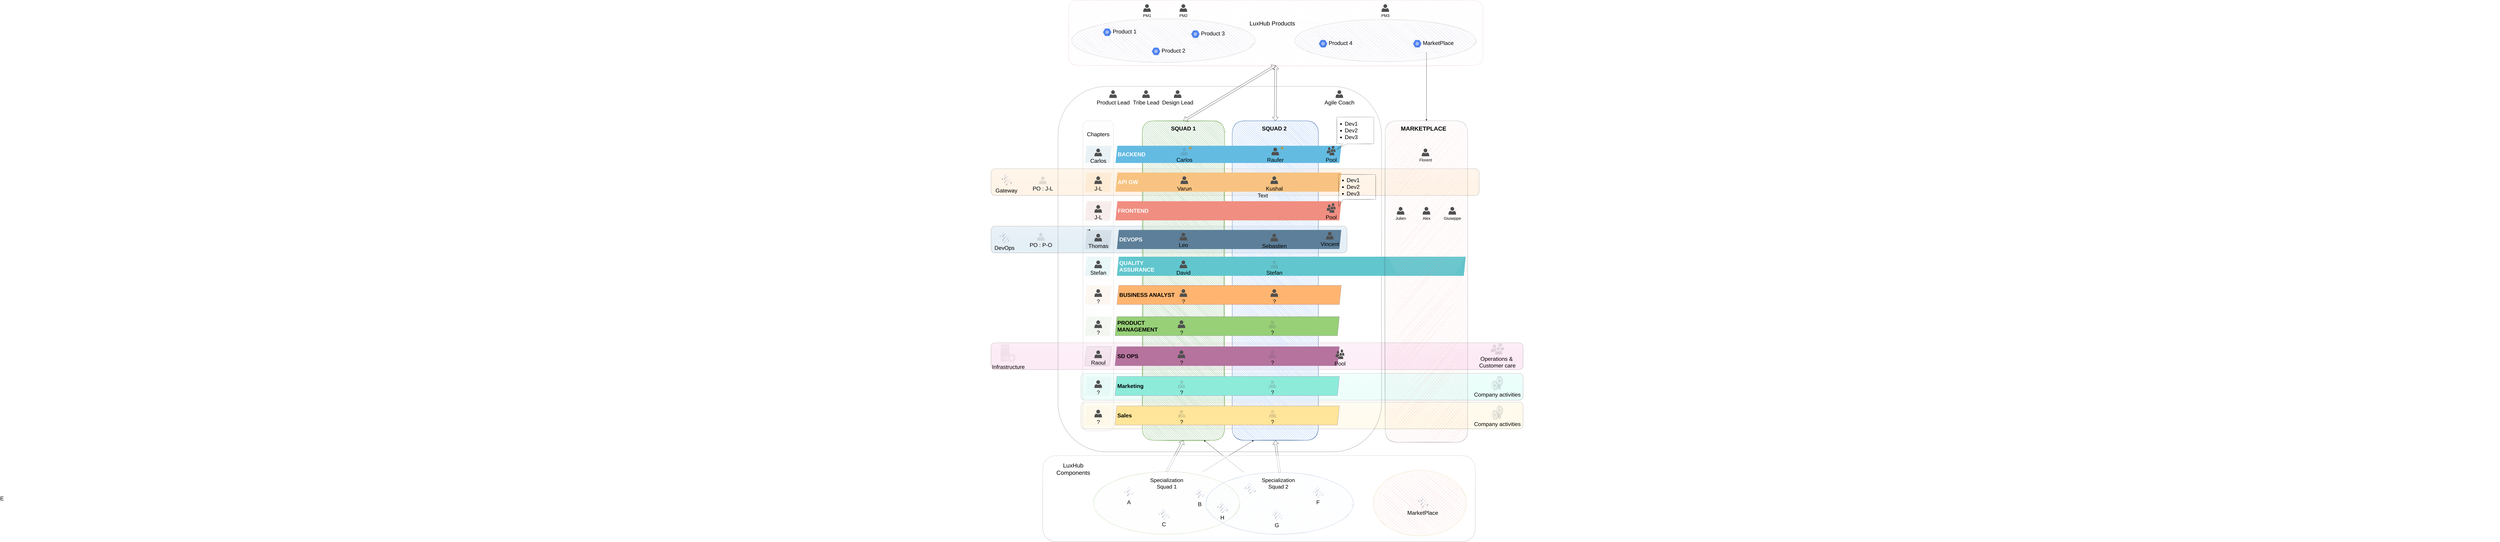 <mxfile version="14.4.4" type="github">
  <diagram id="oZFeqEb4DuBPikCs4jgm" name="Page-1">
    <mxGraphModel dx="10585" dy="4192" grid="1" gridSize="10" guides="1" tooltips="1" connect="1" arrows="1" fold="1" page="1" pageScale="1" pageWidth="1169" pageHeight="826" math="0" shadow="0">
      <root>
        <mxCell id="0" />
        <mxCell id="1" parent="0" />
        <mxCell id="a5F3FK5_pizuLyTsk2zs-42" value="" style="rounded=1;whiteSpace=wrap;html=1;shadow=0;glass=1;labelBackgroundColor=none;sketch=0;strokeColor=#3B3B3B;strokeWidth=3;fontSize=31;fontColor=#000000;opacity=20;align=left;fillColor=#FFE599;" vertex="1" parent="1">
          <mxGeometry x="-640" y="860" width="2310" height="140" as="geometry" />
        </mxCell>
        <mxCell id="a5F3FK5_pizuLyTsk2zs-38" value="" style="rounded=1;whiteSpace=wrap;html=1;shadow=0;glass=1;labelBackgroundColor=none;sketch=0;strokeColor=#3B3B3B;strokeWidth=3;fontSize=31;fontColor=#000000;opacity=20;align=left;fillColor=#94F7E5;" vertex="1" parent="1">
          <mxGeometry x="-640" y="710" width="2310" height="140" as="geometry" />
        </mxCell>
        <mxCell id="a5F3FK5_pizuLyTsk2zs-28" value="" style="ellipse;whiteSpace=wrap;html=1;rounded=0;shadow=0;glass=1;labelBackgroundColor=none;sketch=1;strokeColor=#3B3B3B;strokeWidth=3;fillColor=#1C209C;fontSize=22;fontColor=#000000;opacity=10;align=left;direction=south;" vertex="1" parent="1">
          <mxGeometry x="-680" y="-1140" width="940" height="220" as="geometry" />
        </mxCell>
        <mxCell id="HutICp3ffsg-i04zgrZf-195" value="" style="rounded=1;whiteSpace=wrap;html=1;shadow=0;glass=1;labelBackgroundColor=none;sketch=0;strokeColor=#3B3B3B;strokeWidth=3;fontSize=31;fontColor=#000000;opacity=20;align=left;fillColor=#ED97CE;" parent="1" vertex="1">
          <mxGeometry x="-1110" y="550" width="2780" height="140" as="geometry" />
        </mxCell>
        <mxCell id="HutICp3ffsg-i04zgrZf-114" value="" style="rounded=1;whiteSpace=wrap;html=1;shadow=0;glass=1;labelBackgroundColor=none;sketch=0;strokeWidth=3;fontSize=31;opacity=20;align=left;" parent="1" vertex="1">
          <mxGeometry x="-760" y="-790" width="1690" height="1910" as="geometry" />
        </mxCell>
        <mxCell id="HutICp3ffsg-i04zgrZf-98" value="" style="rounded=1;whiteSpace=wrap;html=1;shadow=0;labelBackgroundColor=none;sketch=0;fillColor=#f5f5f5;fontSize=29;fontColor=#333333;opacity=10;align=left;glass=1;strokeWidth=3;strokeColor=#3B3B3B;" parent="1" vertex="1">
          <mxGeometry x="-630" y="-610" width="160" height="1620" as="geometry" />
        </mxCell>
        <mxCell id="HutICp3ffsg-i04zgrZf-104" value="" style="rounded=1;whiteSpace=wrap;html=1;shadow=0;glass=1;labelBackgroundColor=none;sketch=0;strokeColor=#3B3B3B;strokeWidth=3;fontSize=31;fontColor=#000000;opacity=20;align=left;fillColor=#FFC986;" parent="1" vertex="1">
          <mxGeometry x="-1110" y="-360" width="2550" height="140" as="geometry" />
        </mxCell>
        <mxCell id="HutICp3ffsg-i04zgrZf-103" value="" style="rounded=1;whiteSpace=wrap;html=1;shadow=0;glass=1;labelBackgroundColor=none;sketch=0;strokeColor=#3B3B3B;strokeWidth=3;fontSize=29;fontColor=#000000;opacity=20;align=left;fillColor=#7FAED1;" parent="1" vertex="1">
          <mxGeometry x="-1110" y="-60" width="1860" height="140" as="geometry" />
        </mxCell>
        <mxCell id="DUvPz9e66lcGzT_nXJd--3" value="" style="rounded=1;whiteSpace=wrap;html=1;strokeWidth=2;fillWeight=4;hachureGap=8;hachureAngle=45;sketch=1;fillColor=#d5e8d4;align=left;strokeColor=#82b366;" parent="1" vertex="1">
          <mxGeometry x="-320" y="-610" width="430" height="1670" as="geometry" />
        </mxCell>
        <mxCell id="DUvPz9e66lcGzT_nXJd--4" value="" style="rounded=1;whiteSpace=wrap;html=1;strokeWidth=2;fillWeight=4;hachureGap=8;hachureAngle=45;sketch=1;fillColor=#dae8fc;strokeColor=#6c8ebf;" parent="1" vertex="1">
          <mxGeometry x="150" y="-610" width="450" height="1670" as="geometry" />
        </mxCell>
        <mxCell id="HutICp3ffsg-i04zgrZf-2" value="Text" style="text;html=1;strokeColor=none;fillColor=none;align=center;verticalAlign=middle;whiteSpace=wrap;rounded=0;fontSize=29;" parent="1" vertex="1">
          <mxGeometry x="290" y="-230" width="40" height="20" as="geometry" />
        </mxCell>
        <mxCell id="HutICp3ffsg-i04zgrZf-4" value="SQUAD 1" style="text;html=1;strokeColor=none;fillColor=none;align=center;verticalAlign=middle;whiteSpace=wrap;rounded=0;fontStyle=1;fontSize=29;" parent="1" vertex="1">
          <mxGeometry x="-185" y="-580" width="160" height="20" as="geometry" />
        </mxCell>
        <mxCell id="HutICp3ffsg-i04zgrZf-5" value="SQUAD 2" style="text;html=1;strokeColor=none;fillColor=none;align=center;verticalAlign=middle;whiteSpace=wrap;rounded=0;fontStyle=1;fontSize=29;" parent="1" vertex="1">
          <mxGeometry x="290" y="-580" width="160" height="20" as="geometry" />
        </mxCell>
        <mxCell id="HutICp3ffsg-i04zgrZf-6" value="Agile Coach" style="pointerEvents=1;shadow=0;dashed=0;html=1;strokeColor=none;fillColor=#505050;labelPosition=center;verticalLabelPosition=bottom;verticalAlign=top;outlineConnect=0;align=center;shape=mxgraph.office.users.user;fontSize=29;fontColor=#000000;" parent="1" vertex="1">
          <mxGeometry x="690" y="-770" width="40" height="40" as="geometry" />
        </mxCell>
        <mxCell id="HutICp3ffsg-i04zgrZf-7" value="Tribe Lead" style="pointerEvents=1;shadow=0;dashed=0;html=1;strokeColor=none;fillColor=#505050;labelPosition=center;verticalLabelPosition=bottom;verticalAlign=top;outlineConnect=0;align=center;shape=mxgraph.office.users.user;fontSize=29;fontColor=#000000;" parent="1" vertex="1">
          <mxGeometry x="-320" y="-770" width="40" height="40" as="geometry" />
        </mxCell>
        <mxCell id="HutICp3ffsg-i04zgrZf-19" value="" style="shape=mxgraph.infographic.parallelogram;dx=5;html=1;fillColor=#10739E;strokeColor=none;shadow=0;fontSize=29;align=center;fontStyle=1;sketch=1;opacity=50;" parent="1" vertex="1">
          <mxGeometry x="-620" y="-480" width="140" height="90" as="geometry" />
        </mxCell>
        <mxCell id="HutICp3ffsg-i04zgrZf-20" value="BACKEND" style="shape=mxgraph.infographic.parallelogram;dx=5;;html=1;fillColor=#64BBE2;strokeColor=none;shadow=0;fontSize=29;fontColor=#FFFFFF;align=left;spacingLeft=10;fontStyle=1;" parent="1" vertex="1">
          <mxGeometry x="-460" y="-480" width="1180" height="90" as="geometry" />
        </mxCell>
        <mxCell id="HutICp3ffsg-i04zgrZf-21" value="" style="shape=mxgraph.infographic.parallelogram;dx=5;html=1;fillColor=#F2931E;strokeColor=none;shadow=0;fontSize=29;align=center;fontStyle=1;sketch=1;opacity=50;" parent="1" vertex="1">
          <mxGeometry x="-620" y="-340" width="140" height="100" as="geometry" />
        </mxCell>
        <mxCell id="HutICp3ffsg-i04zgrZf-22" value="API GW" style="shape=mxgraph.infographic.parallelogram;dx=5;;html=1;strokeColor=none;shadow=0;fontSize=29;fontColor=#FFFFFF;align=left;spacingLeft=10;fontStyle=1;fillColor=#F8C382;" parent="1" vertex="1">
          <mxGeometry x="-460" y="-340" width="1180" height="100" as="geometry" />
        </mxCell>
        <mxCell id="HutICp3ffsg-i04zgrZf-23" value="" style="shape=mxgraph.infographic.parallelogram;dx=5;html=1;fillColor=#AE4132;strokeColor=none;shadow=0;fontSize=29;align=center;fontStyle=1;sketch=1;opacity=50;" parent="1" vertex="1">
          <mxGeometry x="-620" y="-190" width="140" height="100" as="geometry" />
        </mxCell>
        <mxCell id="HutICp3ffsg-i04zgrZf-24" value="FRONTEND" style="shape=mxgraph.infographic.parallelogram;dx=5;;html=1;fillColor=#F08E81;strokeColor=none;shadow=0;fontSize=29;fontColor=#FFFFFF;align=left;spacingLeft=10;fontStyle=1;" parent="1" vertex="1">
          <mxGeometry x="-460" y="-190" width="1180" height="100" as="geometry" />
        </mxCell>
        <mxCell id="HutICp3ffsg-i04zgrZf-25" value="" style="shape=mxgraph.infographic.parallelogram;dx=5;html=1;fillColor=#23445D;strokeColor=none;shadow=0;fontSize=29;fontColor=#FFFFFF;align=center;fontStyle=1;sketch=1;opacity=50;" parent="1" vertex="1">
          <mxGeometry x="-620" y="-40" width="140" height="100" as="geometry" />
        </mxCell>
        <mxCell id="HutICp3ffsg-i04zgrZf-26" value="DEVOPS" style="shape=mxgraph.infographic.parallelogram;dx=5;;html=1;fillColor=#5D7F99;strokeColor=none;shadow=0;fontSize=29;fontColor=#FFFFFF;align=left;spacingLeft=10;fontStyle=1;" parent="1" vertex="1">
          <mxGeometry x="-452.5" y="-40" width="1172.5" height="100" as="geometry" />
        </mxCell>
        <mxCell id="HutICp3ffsg-i04zgrZf-27" value="" style="shape=mxgraph.infographic.parallelogram;dx=5;html=1;fillColor=#12AAB5;strokeColor=none;shadow=0;fontSize=29;fontColor=#FFFFFF;align=center;fontStyle=1;sketch=1;opacity=50;" parent="1" vertex="1">
          <mxGeometry x="-620" y="100" width="140" height="100" as="geometry" />
        </mxCell>
        <mxCell id="HutICp3ffsg-i04zgrZf-28" value="QUALITY &lt;br&gt;ASSURANCE" style="shape=mxgraph.infographic.parallelogram;dx=5;;html=1;fillColor=#61C6CE;strokeColor=none;shadow=0;fontSize=29;fontColor=#FFFFFF;align=left;spacingLeft=10;fontStyle=1;" parent="1" vertex="1">
          <mxGeometry x="-452.5" y="100" width="1822.5" height="100" as="geometry" />
        </mxCell>
        <mxCell id="HutICp3ffsg-i04zgrZf-30" value="Carlos" style="pointerEvents=1;shadow=0;dashed=0;html=1;strokeColor=none;fillColor=#505050;labelPosition=center;verticalLabelPosition=bottom;verticalAlign=top;outlineConnect=0;align=center;shape=mxgraph.office.users.user;fontSize=29;fontColor=#000000;sketch=1;" parent="1" vertex="1">
          <mxGeometry x="-120" y="-470" width="40" height="40" as="geometry" />
        </mxCell>
        <mxCell id="HutICp3ffsg-i04zgrZf-36" value="" style="html=1;verticalLabelPosition=bottom;labelBackgroundColor=#ffffff;verticalAlign=top;shadow=0;dashed=0;strokeWidth=2;shape=mxgraph.ios7.misc.star;strokeColor=none;fontSize=29;fontColor=#FFD966;fillColor=#B39847;" parent="1" vertex="1">
          <mxGeometry x="-80" y="-480" width="22" height="22" as="geometry" />
        </mxCell>
        <mxCell id="HutICp3ffsg-i04zgrZf-37" value="Raufer" style="pointerEvents=1;shadow=0;dashed=0;html=1;strokeColor=none;fillColor=#505050;labelPosition=center;verticalLabelPosition=bottom;verticalAlign=top;outlineConnect=0;align=center;shape=mxgraph.office.users.user;fontSize=29;fontColor=#000000;" parent="1" vertex="1">
          <mxGeometry x="355" y="-470" width="40" height="40" as="geometry" />
        </mxCell>
        <mxCell id="HutICp3ffsg-i04zgrZf-8" value="Pool" style="pointerEvents=1;shadow=0;dashed=0;html=1;strokeColor=none;fillColor=#505050;labelPosition=center;verticalLabelPosition=bottom;verticalAlign=top;outlineConnect=0;align=center;shape=mxgraph.office.users.users;fontSize=29;fontColor=#000000;" parent="1" vertex="1">
          <mxGeometry x="644" y="-480" width="46" height="50" as="geometry" />
        </mxCell>
        <mxCell id="HutICp3ffsg-i04zgrZf-45" style="edgeStyle=orthogonalEdgeStyle;rounded=0;orthogonalLoop=1;jettySize=auto;html=1;exitX=0;exitY=0;exitDx=10;exitDy=0;exitPerimeter=0;entryX=0;entryY=0;entryDx=30;entryDy=0;entryPerimeter=0;fontSize=29;fontColor=#FFD966;" parent="1" source="HutICp3ffsg-i04zgrZf-25" target="HutICp3ffsg-i04zgrZf-25" edge="1">
          <mxGeometry relative="1" as="geometry" />
        </mxCell>
        <mxCell id="HutICp3ffsg-i04zgrZf-50" value="" style="html=1;verticalLabelPosition=bottom;labelBackgroundColor=#ffffff;verticalAlign=top;shadow=0;dashed=0;strokeWidth=2;shape=mxgraph.ios7.misc.star;strokeColor=none;fontSize=29;fontColor=#FFD966;fillColor=#B39847;" parent="1" vertex="1">
          <mxGeometry x="400" y="-480" width="22" height="22" as="geometry" />
        </mxCell>
        <mxCell id="HutICp3ffsg-i04zgrZf-51" value="Varun" style="pointerEvents=1;shadow=0;dashed=0;html=1;strokeColor=none;fillColor=#505050;labelPosition=center;verticalLabelPosition=bottom;verticalAlign=top;outlineConnect=0;align=center;shape=mxgraph.office.users.user;fontSize=29;fontColor=#000000;" parent="1" vertex="1">
          <mxGeometry x="-120" y="-320" width="40" height="40" as="geometry" />
        </mxCell>
        <mxCell id="HutICp3ffsg-i04zgrZf-52" value="Kushal" style="pointerEvents=1;shadow=0;dashed=0;html=1;strokeColor=none;fillColor=#505050;labelPosition=center;verticalLabelPosition=bottom;verticalAlign=top;outlineConnect=0;align=center;shape=mxgraph.office.users.user;fontSize=29;fontColor=#000000;" parent="1" vertex="1">
          <mxGeometry x="350" y="-320" width="40" height="40" as="geometry" />
        </mxCell>
        <mxCell id="HutICp3ffsg-i04zgrZf-53" value="Pool" style="pointerEvents=1;shadow=0;dashed=0;html=1;strokeColor=none;fillColor=#505050;labelPosition=center;verticalLabelPosition=bottom;verticalAlign=top;outlineConnect=0;align=center;shape=mxgraph.office.users.users;fontSize=29;fontColor=#000000;" parent="1" vertex="1">
          <mxGeometry x="644" y="-180" width="46" height="50" as="geometry" />
        </mxCell>
        <mxCell id="HutICp3ffsg-i04zgrZf-58" value="&lt;ul style=&quot;font-size: 29px;&quot;&gt;&lt;li style=&quot;font-size: 29px;&quot;&gt;Dev1&lt;/li&gt;&lt;li style=&quot;font-size: 29px;&quot;&gt;Dev2&lt;/li&gt;&lt;li style=&quot;font-size: 29px;&quot;&gt;Dev3&lt;/li&gt;&lt;/ul&gt;" style="shape=callout;whiteSpace=wrap;html=1;perimeter=calloutPerimeter;rounded=0;shadow=0;labelBackgroundColor=none;sketch=1;fillColor=none;fontSize=29;fontColor=#000000;opacity=50;position2=0;size=30;position=0.17;align=left;" parent="1" vertex="1">
          <mxGeometry x="696" y="-630" width="194" height="170" as="geometry" />
        </mxCell>
        <mxCell id="HutICp3ffsg-i04zgrZf-59" value="&lt;ul style=&quot;font-size: 29px;&quot;&gt;&lt;li style=&quot;font-size: 29px;&quot;&gt;Dev1&lt;/li&gt;&lt;li style=&quot;font-size: 29px;&quot;&gt;Dev2&lt;/li&gt;&lt;li style=&quot;font-size: 29px;&quot;&gt;Dev3&lt;/li&gt;&lt;/ul&gt;" style="shape=callout;whiteSpace=wrap;html=1;perimeter=calloutPerimeter;rounded=0;shadow=0;labelBackgroundColor=none;sketch=1;fillColor=none;fontSize=29;fontColor=#000000;opacity=50;position2=0;size=40;position=0;align=left;base=24;" parent="1" vertex="1">
          <mxGeometry x="706" y="-330" width="194" height="170" as="geometry" />
        </mxCell>
        <mxCell id="HutICp3ffsg-i04zgrZf-60" value="" style="shape=image;html=1;verticalAlign=top;verticalLabelPosition=bottom;labelBackgroundColor=#ffffff;imageAspect=0;aspect=fixed;image=https://cdn3.iconfinder.com/data/icons/letters-and-numbers-1/32/letter_L_red-128.png;rounded=0;shadow=0;sketch=1;fillColor=none;fontSize=29;fontColor=#000000;opacity=50;align=left;" parent="1" vertex="1">
          <mxGeometry x="-530" y="-480" width="24" height="24" as="geometry" />
        </mxCell>
        <mxCell id="HutICp3ffsg-i04zgrZf-64" value="Carlos" style="pointerEvents=1;shadow=0;dashed=0;html=1;strokeColor=none;fillColor=#505050;labelPosition=center;verticalLabelPosition=bottom;verticalAlign=top;outlineConnect=0;align=center;shape=mxgraph.office.users.user;fontSize=29;fontColor=#000000;" parent="1" vertex="1">
          <mxGeometry x="-570" y="-465" width="40" height="40" as="geometry" />
        </mxCell>
        <mxCell id="HutICp3ffsg-i04zgrZf-66" value="" style="group;fontSize=29;" parent="1" vertex="1" connectable="0">
          <mxGeometry x="-570" y="-330" width="64" height="50" as="geometry" />
        </mxCell>
        <mxCell id="HutICp3ffsg-i04zgrZf-61" value="J-L" style="pointerEvents=1;shadow=0;dashed=0;html=1;strokeColor=none;fillColor=#505050;labelPosition=center;verticalLabelPosition=bottom;verticalAlign=top;outlineConnect=0;align=center;shape=mxgraph.office.users.user;fontSize=29;fontColor=#000000;" parent="HutICp3ffsg-i04zgrZf-66" vertex="1">
          <mxGeometry y="10" width="40" height="40" as="geometry" />
        </mxCell>
        <mxCell id="HutICp3ffsg-i04zgrZf-63" value="" style="shape=image;html=1;verticalAlign=top;verticalLabelPosition=bottom;labelBackgroundColor=#ffffff;imageAspect=0;aspect=fixed;image=https://cdn3.iconfinder.com/data/icons/letters-and-numbers-1/32/letter_L_red-128.png;rounded=0;shadow=0;sketch=1;fillColor=none;fontSize=29;fontColor=#000000;opacity=50;align=left;" parent="HutICp3ffsg-i04zgrZf-66" vertex="1">
          <mxGeometry x="40" width="24" height="24" as="geometry" />
        </mxCell>
        <mxCell id="HutICp3ffsg-i04zgrZf-67" value="" style="group;fontSize=29;" parent="1" vertex="1" connectable="0">
          <mxGeometry x="-570" y="-180" width="64" height="50" as="geometry" />
        </mxCell>
        <mxCell id="HutICp3ffsg-i04zgrZf-68" value="J-L" style="pointerEvents=1;shadow=0;dashed=0;html=1;strokeColor=none;fillColor=#505050;labelPosition=center;verticalLabelPosition=bottom;verticalAlign=top;outlineConnect=0;align=center;shape=mxgraph.office.users.user;fontSize=29;fontColor=#000000;" parent="HutICp3ffsg-i04zgrZf-67" vertex="1">
          <mxGeometry y="10" width="40" height="40" as="geometry" />
        </mxCell>
        <mxCell id="HutICp3ffsg-i04zgrZf-69" value="" style="shape=image;html=1;verticalAlign=top;verticalLabelPosition=bottom;labelBackgroundColor=#ffffff;imageAspect=0;aspect=fixed;image=https://cdn3.iconfinder.com/data/icons/letters-and-numbers-1/32/letter_L_red-128.png;rounded=0;shadow=0;sketch=1;fillColor=none;fontSize=29;fontColor=#000000;opacity=50;align=left;" parent="HutICp3ffsg-i04zgrZf-67" vertex="1">
          <mxGeometry x="40" width="24" height="24" as="geometry" />
        </mxCell>
        <mxCell id="HutICp3ffsg-i04zgrZf-70" value="" style="group;fontSize=29;" parent="1" vertex="1" connectable="0">
          <mxGeometry x="-570" y="-30" width="64" height="50" as="geometry" />
        </mxCell>
        <mxCell id="HutICp3ffsg-i04zgrZf-71" value="Thomas" style="pointerEvents=1;shadow=0;dashed=0;html=1;strokeColor=none;fillColor=#505050;labelPosition=center;verticalLabelPosition=bottom;verticalAlign=top;outlineConnect=0;align=center;shape=mxgraph.office.users.user;fontSize=29;fontColor=#000000;" parent="HutICp3ffsg-i04zgrZf-70" vertex="1">
          <mxGeometry y="10" width="40" height="40" as="geometry" />
        </mxCell>
        <mxCell id="HutICp3ffsg-i04zgrZf-72" value="" style="shape=image;html=1;verticalAlign=top;verticalLabelPosition=bottom;labelBackgroundColor=#ffffff;imageAspect=0;aspect=fixed;image=https://cdn3.iconfinder.com/data/icons/letters-and-numbers-1/32/letter_L_red-128.png;rounded=0;shadow=0;sketch=1;fillColor=none;fontSize=29;fontColor=#000000;opacity=50;align=left;" parent="HutICp3ffsg-i04zgrZf-70" vertex="1">
          <mxGeometry x="40" width="24" height="24" as="geometry" />
        </mxCell>
        <mxCell id="HutICp3ffsg-i04zgrZf-73" value="" style="group;fontSize=29;" parent="1" vertex="1" connectable="0">
          <mxGeometry x="-570" y="110" width="64" height="50" as="geometry" />
        </mxCell>
        <mxCell id="HutICp3ffsg-i04zgrZf-74" value="Stefan" style="pointerEvents=1;shadow=0;dashed=0;html=1;strokeColor=none;fillColor=#505050;labelPosition=center;verticalLabelPosition=bottom;verticalAlign=top;outlineConnect=0;align=center;shape=mxgraph.office.users.user;fontSize=29;fontColor=#000000;" parent="HutICp3ffsg-i04zgrZf-73" vertex="1">
          <mxGeometry y="10" width="40" height="40" as="geometry" />
        </mxCell>
        <mxCell id="HutICp3ffsg-i04zgrZf-75" value="" style="shape=image;html=1;verticalAlign=top;verticalLabelPosition=bottom;labelBackgroundColor=#ffffff;imageAspect=0;aspect=fixed;image=https://cdn3.iconfinder.com/data/icons/letters-and-numbers-1/32/letter_L_red-128.png;rounded=0;shadow=0;sketch=1;fillColor=none;fontSize=29;fontColor=#000000;opacity=50;align=left;" parent="HutICp3ffsg-i04zgrZf-73" vertex="1">
          <mxGeometry x="40" width="24" height="24" as="geometry" />
        </mxCell>
        <mxCell id="HutICp3ffsg-i04zgrZf-78" value="Leo" style="pointerEvents=1;shadow=0;dashed=0;html=1;strokeColor=none;fillColor=#505050;labelPosition=center;verticalLabelPosition=bottom;verticalAlign=top;outlineConnect=0;align=center;shape=mxgraph.office.users.user;fontSize=29;fontColor=#000000;" parent="1" vertex="1">
          <mxGeometry x="-125" y="-25" width="40" height="40" as="geometry" />
        </mxCell>
        <mxCell id="HutICp3ffsg-i04zgrZf-79" value="Sebastien" style="pointerEvents=1;shadow=0;dashed=0;html=1;strokeColor=none;fillColor=#505050;labelPosition=center;verticalLabelPosition=bottom;verticalAlign=top;outlineConnect=0;align=center;shape=mxgraph.office.users.user;fontSize=29;fontColor=#000000;" parent="1" vertex="1">
          <mxGeometry x="350" y="-20" width="40" height="40" as="geometry" />
        </mxCell>
        <mxCell id="HutICp3ffsg-i04zgrZf-80" value="Vincent" style="pointerEvents=1;shadow=0;dashed=0;html=1;strokeColor=none;fillColor=#505050;labelPosition=center;verticalLabelPosition=bottom;verticalAlign=top;outlineConnect=0;align=center;shape=mxgraph.office.users.user;fontSize=29;fontColor=#000000;" parent="1" vertex="1">
          <mxGeometry x="640" y="-30" width="40" height="40" as="geometry" />
        </mxCell>
        <mxCell id="HutICp3ffsg-i04zgrZf-81" value="David" style="pointerEvents=1;shadow=0;dashed=0;html=1;strokeColor=none;fillColor=#505050;labelPosition=center;verticalLabelPosition=bottom;verticalAlign=top;outlineConnect=0;align=center;shape=mxgraph.office.users.user;fontSize=29;fontColor=#000000;" parent="1" vertex="1">
          <mxGeometry x="-125" y="120" width="40" height="40" as="geometry" />
        </mxCell>
        <mxCell id="HutICp3ffsg-i04zgrZf-82" value="Stefan" style="pointerEvents=1;shadow=0;dashed=0;html=1;strokeColor=none;fillColor=#505050;labelPosition=center;verticalLabelPosition=bottom;verticalAlign=top;outlineConnect=0;align=center;shape=mxgraph.office.users.user;fontSize=29;fontColor=#000000;sketch=1;" parent="1" vertex="1">
          <mxGeometry x="350" y="120" width="40" height="40" as="geometry" />
        </mxCell>
        <mxCell id="HutICp3ffsg-i04zgrZf-90" value="" style="shape=mxgraph.infographic.parallelogram;dx=5;html=1;strokeColor=none;shadow=0;fontSize=29;fontColor=#FFFFFF;align=center;fontStyle=1;sketch=1;opacity=50;fillColor=#EDA868;" parent="1" vertex="1">
          <mxGeometry x="-620" y="250" width="140" height="100" as="geometry" />
        </mxCell>
        <mxCell id="HutICp3ffsg-i04zgrZf-91" value="BUSINESS ANALYST" style="shape=mxgraph.infographic.parallelogram;dx=5;;html=1;strokeColor=#9673a6;shadow=0;fontSize=29;align=left;spacingLeft=10;fontStyle=1;fillColor=#FFB570;" parent="1" vertex="1">
          <mxGeometry x="-452.5" y="250" width="1172.5" height="100" as="geometry" />
        </mxCell>
        <mxCell id="HutICp3ffsg-i04zgrZf-92" value="" style="group;fontSize=29;" parent="1" vertex="1" connectable="0">
          <mxGeometry x="-570" y="260" width="64" height="50" as="geometry" />
        </mxCell>
        <mxCell id="HutICp3ffsg-i04zgrZf-93" value="?" style="pointerEvents=1;shadow=0;dashed=0;html=1;strokeColor=none;fillColor=#505050;labelPosition=center;verticalLabelPosition=bottom;verticalAlign=top;outlineConnect=0;align=center;shape=mxgraph.office.users.user;fontSize=29;fontColor=#000000;" parent="HutICp3ffsg-i04zgrZf-92" vertex="1">
          <mxGeometry y="10" width="40" height="40" as="geometry" />
        </mxCell>
        <mxCell id="HutICp3ffsg-i04zgrZf-94" value="" style="shape=image;html=1;verticalAlign=top;verticalLabelPosition=bottom;labelBackgroundColor=#ffffff;imageAspect=0;aspect=fixed;image=https://cdn3.iconfinder.com/data/icons/letters-and-numbers-1/32/letter_L_red-128.png;rounded=0;shadow=0;sketch=1;fillColor=none;fontSize=29;fontColor=#000000;opacity=50;align=left;" parent="HutICp3ffsg-i04zgrZf-92" vertex="1">
          <mxGeometry x="40" width="24" height="24" as="geometry" />
        </mxCell>
        <mxCell id="HutICp3ffsg-i04zgrZf-95" value="?" style="pointerEvents=1;shadow=0;dashed=0;html=1;strokeColor=none;fillColor=#505050;labelPosition=center;verticalLabelPosition=bottom;verticalAlign=top;outlineConnect=0;align=center;shape=mxgraph.office.users.user;fontSize=29;fontColor=#000000;" parent="1" vertex="1">
          <mxGeometry x="-125" y="270" width="40" height="40" as="geometry" />
        </mxCell>
        <mxCell id="HutICp3ffsg-i04zgrZf-96" value="?" style="pointerEvents=1;shadow=0;dashed=0;html=1;strokeColor=none;fillColor=#505050;labelPosition=center;verticalLabelPosition=bottom;verticalAlign=top;outlineConnect=0;align=center;shape=mxgraph.office.users.user;fontSize=29;fontColor=#000000;sketch=0;" parent="1" vertex="1">
          <mxGeometry x="350" y="270" width="40" height="40" as="geometry" />
        </mxCell>
        <mxCell id="HutICp3ffsg-i04zgrZf-100" value="Chapters" style="text;html=1;strokeColor=none;fillColor=none;align=center;verticalAlign=middle;whiteSpace=wrap;rounded=0;shadow=0;glass=1;labelBackgroundColor=none;sketch=0;fontSize=29;fontColor=#000000;opacity=20;rotation=0;" parent="1" vertex="1">
          <mxGeometry x="-570" y="-550" width="40" height="20" as="geometry" />
        </mxCell>
        <mxCell id="HutICp3ffsg-i04zgrZf-109" value="Gateway" style="outlineConnect=0;dashed=0;verticalLabelPosition=bottom;verticalAlign=top;align=center;html=1;shape=mxgraph.aws3.artifact;gradientColor=none;rounded=0;shadow=0;glass=1;labelBackgroundColor=none;sketch=1;strokeColor=#3B3B3B;strokeWidth=3;fontSize=29;fontColor=#000000;opacity=20;fillColor=#1C209C;" parent="1" vertex="1">
          <mxGeometry x="-1060" y="-340" width="60" height="70" as="geometry" />
        </mxCell>
        <mxCell id="HutICp3ffsg-i04zgrZf-110" value="DevOps" style="outlineConnect=0;dashed=0;verticalLabelPosition=bottom;verticalAlign=top;align=center;html=1;shape=mxgraph.aws3.artifact;gradientColor=none;rounded=0;shadow=0;glass=1;labelBackgroundColor=none;sketch=1;strokeColor=#3B3B3B;strokeWidth=3;fontSize=29;fontColor=#000000;opacity=20;fillColor=#1C209C;" parent="1" vertex="1">
          <mxGeometry x="-1070" y="-40" width="60" height="70" as="geometry" />
        </mxCell>
        <mxCell id="HutICp3ffsg-i04zgrZf-112" value="PO : P-O" style="pointerEvents=1;shadow=0;dashed=0;html=1;strokeColor=none;fillColor=#505050;labelPosition=center;verticalLabelPosition=bottom;verticalAlign=top;outlineConnect=0;align=center;shape=mxgraph.office.users.user;fontSize=29;fontColor=#000000;sketch=1;" parent="1" vertex="1">
          <mxGeometry x="-870" y="-25" width="40" height="40" as="geometry" />
        </mxCell>
        <mxCell id="HutICp3ffsg-i04zgrZf-113" value="PO : J-L" style="pointerEvents=1;shadow=0;dashed=0;html=1;strokeColor=none;fillColor=#505050;labelPosition=center;verticalLabelPosition=bottom;verticalAlign=top;outlineConnect=0;align=center;shape=mxgraph.office.users.user;fontSize=29;fontColor=#000000;sketch=1;" parent="1" vertex="1">
          <mxGeometry x="-860" y="-320" width="40" height="40" as="geometry" />
        </mxCell>
        <mxCell id="HutICp3ffsg-i04zgrZf-117" value="" style="shape=mxgraph.infographic.parallelogram;dx=5;html=1;shadow=0;fontSize=29;fontColor=#FFFFFF;align=center;fontStyle=1;sketch=1;opacity=50;fillColor=#7CAB62;strokeColor=none;" parent="1" vertex="1">
          <mxGeometry x="-620" y="413" width="140" height="100" as="geometry" />
        </mxCell>
        <mxCell id="HutICp3ffsg-i04zgrZf-118" value="PRODUCT &lt;br&gt;MANAGEMENT" style="shape=mxgraph.infographic.parallelogram;dx=5;;html=1;strokeColor=#9673a6;shadow=0;fontSize=29;align=left;spacingLeft=10;fontStyle=1;fillColor=#97D077;" parent="1" vertex="1">
          <mxGeometry x="-462.5" y="413" width="1172.5" height="100" as="geometry" />
        </mxCell>
        <mxCell id="HutICp3ffsg-i04zgrZf-119" value="" style="group;fontSize=29;" parent="1" vertex="1" connectable="0">
          <mxGeometry x="-570" y="423" width="64" height="50" as="geometry" />
        </mxCell>
        <mxCell id="HutICp3ffsg-i04zgrZf-120" value="?" style="pointerEvents=1;shadow=0;dashed=0;html=1;strokeColor=none;fillColor=#505050;labelPosition=center;verticalLabelPosition=bottom;verticalAlign=top;outlineConnect=0;align=center;shape=mxgraph.office.users.user;fontSize=29;fontColor=#000000;" parent="HutICp3ffsg-i04zgrZf-119" vertex="1">
          <mxGeometry y="10" width="40" height="40" as="geometry" />
        </mxCell>
        <mxCell id="HutICp3ffsg-i04zgrZf-121" value="" style="shape=image;html=1;verticalAlign=top;verticalLabelPosition=bottom;labelBackgroundColor=#ffffff;imageAspect=0;aspect=fixed;image=https://cdn3.iconfinder.com/data/icons/letters-and-numbers-1/32/letter_L_red-128.png;rounded=0;shadow=0;sketch=1;fillColor=none;fontSize=29;fontColor=#000000;opacity=50;align=left;" parent="HutICp3ffsg-i04zgrZf-119" vertex="1">
          <mxGeometry x="40" width="24" height="24" as="geometry" />
        </mxCell>
        <mxCell id="HutICp3ffsg-i04zgrZf-122" value="?" style="pointerEvents=1;shadow=0;dashed=0;html=1;strokeColor=none;fillColor=#505050;labelPosition=center;verticalLabelPosition=bottom;verticalAlign=top;outlineConnect=0;align=center;shape=mxgraph.office.users.user;fontSize=29;fontColor=#000000;" parent="1" vertex="1">
          <mxGeometry x="-135" y="433" width="40" height="40" as="geometry" />
        </mxCell>
        <mxCell id="HutICp3ffsg-i04zgrZf-123" value="?" style="pointerEvents=1;shadow=0;dashed=0;html=1;strokeColor=none;fillColor=#505050;labelPosition=center;verticalLabelPosition=bottom;verticalAlign=top;outlineConnect=0;align=center;shape=mxgraph.office.users.user;fontSize=29;fontColor=#000000;sketch=1;" parent="1" vertex="1">
          <mxGeometry x="340" y="433" width="40" height="40" as="geometry" />
        </mxCell>
        <mxCell id="HutICp3ffsg-i04zgrZf-124" value="" style="rounded=1;whiteSpace=wrap;html=1;shadow=0;glass=1;labelBackgroundColor=none;sketch=1;strokeColor=#b85450;strokeWidth=3;fillColor=#f8cecc;fontSize=22;opacity=10;align=left;" parent="1" vertex="1">
          <mxGeometry x="-705" y="-1240" width="2165" height="340" as="geometry" />
        </mxCell>
        <mxCell id="HutICp3ffsg-i04zgrZf-130" value="" style="strokeColor=#dddddd;shadow=1;strokeWidth=1;rounded=1;absoluteArcSize=1;arcSize=2;glass=1;labelBackgroundColor=none;sketch=0;fontSize=29;fontColor=#000000;opacity=20;align=left;fillColor=none;" parent="1" vertex="1">
          <mxGeometry x="-530" y="-1100" width="150" height="70" as="geometry" />
        </mxCell>
        <mxCell id="HutICp3ffsg-i04zgrZf-131" value="&lt;font color=&quot;#000000&quot; style=&quot;font-size: 29px;&quot;&gt;Product 1&lt;/font&gt;" style="dashed=0;connectable=0;html=1;fillColor=#5184F3;strokeColor=none;shape=mxgraph.gcp2.compute_engine;part=1;labelPosition=right;verticalLabelPosition=middle;align=left;verticalAlign=top;spacingLeft=5;fontColor=#999999;fontSize=29;spacingTop=-8;" parent="HutICp3ffsg-i04zgrZf-130" vertex="1">
          <mxGeometry width="44" height="39" relative="1" as="geometry">
            <mxPoint x="5" y="7" as="offset" />
          </mxGeometry>
        </mxCell>
        <mxCell id="HutICp3ffsg-i04zgrZf-132" value="" style="strokeColor=#dddddd;shadow=1;strokeWidth=1;rounded=1;absoluteArcSize=1;arcSize=2;glass=1;labelBackgroundColor=none;sketch=0;fontSize=29;fontColor=#000000;opacity=20;align=left;fillColor=none;" parent="1" vertex="1">
          <mxGeometry x="-275" y="-1000" width="150" height="70" as="geometry" />
        </mxCell>
        <mxCell id="HutICp3ffsg-i04zgrZf-133" value="&lt;font color=&quot;#000000&quot; style=&quot;font-size: 29px;&quot;&gt;Product 2&lt;/font&gt;" style="dashed=0;connectable=0;html=1;fillColor=#5184F3;strokeColor=none;shape=mxgraph.gcp2.compute_engine;part=1;labelPosition=right;verticalLabelPosition=middle;align=left;verticalAlign=top;spacingLeft=5;fontColor=#999999;fontSize=29;spacingTop=-8;" parent="HutICp3ffsg-i04zgrZf-132" vertex="1">
          <mxGeometry width="44" height="39" relative="1" as="geometry">
            <mxPoint x="5" y="7" as="offset" />
          </mxGeometry>
        </mxCell>
        <mxCell id="HutICp3ffsg-i04zgrZf-134" value="" style="strokeColor=#dddddd;shadow=1;strokeWidth=1;rounded=1;absoluteArcSize=1;arcSize=2;glass=1;labelBackgroundColor=none;sketch=0;fontSize=29;fontColor=#000000;opacity=20;align=left;fillColor=none;" parent="1" vertex="1">
          <mxGeometry x="-69.25" y="-1090" width="150" height="70" as="geometry" />
        </mxCell>
        <mxCell id="HutICp3ffsg-i04zgrZf-135" value="&lt;font color=&quot;#000000&quot; style=&quot;font-size: 29px;&quot;&gt;Product 3&lt;/font&gt;" style="dashed=0;connectable=0;html=1;fillColor=#5184F3;strokeColor=none;shape=mxgraph.gcp2.compute_engine;part=1;labelPosition=right;verticalLabelPosition=middle;align=left;verticalAlign=top;spacingLeft=5;fontColor=#999999;fontSize=29;spacingTop=-8;" parent="HutICp3ffsg-i04zgrZf-134" vertex="1">
          <mxGeometry width="44" height="39" relative="1" as="geometry">
            <mxPoint x="5" y="7" as="offset" />
          </mxGeometry>
        </mxCell>
        <mxCell id="HutICp3ffsg-i04zgrZf-136" value="PM1" style="pointerEvents=1;shadow=0;dashed=0;html=1;strokeColor=none;fillColor=#505050;labelPosition=center;verticalLabelPosition=bottom;verticalAlign=top;outlineConnect=0;align=center;shape=mxgraph.office.users.user;fontSize=21;fontColor=#000000;" parent="1" vertex="1">
          <mxGeometry x="-315" y="-1220" width="40" height="40" as="geometry" />
        </mxCell>
        <mxCell id="HutICp3ffsg-i04zgrZf-137" value="" style="ellipse;whiteSpace=wrap;html=1;rounded=0;shadow=0;glass=1;labelBackgroundColor=none;sketch=1;strokeColor=#3B3B3B;strokeWidth=3;fillColor=#1C209C;fontSize=22;fontColor=#000000;opacity=10;align=left;direction=south;" parent="1" vertex="1">
          <mxGeometry x="480" y="-1140" width="940" height="220" as="geometry" />
        </mxCell>
        <mxCell id="a5F3FK5_pizuLyTsk2zs-29" style="edgeStyle=orthogonalEdgeStyle;rounded=0;orthogonalLoop=1;jettySize=auto;html=1;exitX=0.5;exitY=1;exitDx=0;exitDy=0;entryX=0.5;entryY=0;entryDx=0;entryDy=0;fontSize=29;" edge="1" parent="1" source="HutICp3ffsg-i04zgrZf-140" target="HutICp3ffsg-i04zgrZf-184">
          <mxGeometry relative="1" as="geometry" />
        </mxCell>
        <mxCell id="HutICp3ffsg-i04zgrZf-140" value="" style="strokeColor=#dddddd;shadow=1;strokeWidth=1;rounded=1;absoluteArcSize=1;arcSize=2;glass=1;labelBackgroundColor=none;sketch=0;fontSize=22;fontColor=#000000;opacity=20;align=left;fillColor=none;" parent="1" vertex="1">
          <mxGeometry x="1090" y="-1040" width="150" height="70" as="geometry" />
        </mxCell>
        <mxCell id="HutICp3ffsg-i04zgrZf-141" value="&lt;font color=&quot;#000000&quot; style=&quot;font-size: 29px&quot;&gt;MarketPlace&lt;/font&gt;" style="dashed=0;connectable=0;html=1;fillColor=#5184F3;strokeColor=none;shape=mxgraph.gcp2.compute_engine;part=1;labelPosition=right;verticalLabelPosition=middle;align=left;verticalAlign=top;spacingLeft=5;fontColor=#999999;fontSize=12;spacingTop=-8;" parent="HutICp3ffsg-i04zgrZf-140" vertex="1">
          <mxGeometry width="44" height="39" relative="1" as="geometry">
            <mxPoint x="5" y="7" as="offset" />
          </mxGeometry>
        </mxCell>
        <mxCell id="HutICp3ffsg-i04zgrZf-142" value="" style="strokeColor=#dddddd;shadow=1;strokeWidth=1;rounded=1;absoluteArcSize=1;arcSize=2;glass=1;labelBackgroundColor=none;sketch=0;fontSize=22;fontColor=#000000;opacity=20;align=left;fillColor=none;" parent="1" vertex="1">
          <mxGeometry x="598" y="-1040" width="150" height="70" as="geometry" />
        </mxCell>
        <mxCell id="HutICp3ffsg-i04zgrZf-143" value="&lt;font color=&quot;#000000&quot; style=&quot;font-size: 29px&quot;&gt;Product 4&lt;br&gt;&lt;/font&gt;" style="dashed=0;connectable=0;html=1;fillColor=#5184F3;strokeColor=none;shape=mxgraph.gcp2.compute_engine;part=1;labelPosition=right;verticalLabelPosition=middle;align=left;verticalAlign=top;spacingLeft=5;fontColor=#999999;fontSize=12;spacingTop=-8;" parent="HutICp3ffsg-i04zgrZf-142" vertex="1">
          <mxGeometry width="44" height="39" relative="1" as="geometry">
            <mxPoint x="5" y="7" as="offset" />
          </mxGeometry>
        </mxCell>
        <mxCell id="HutICp3ffsg-i04zgrZf-144" value="PM2" style="pointerEvents=1;shadow=0;dashed=0;html=1;strokeColor=none;fillColor=#505050;labelPosition=center;verticalLabelPosition=bottom;verticalAlign=top;outlineConnect=0;align=center;shape=mxgraph.office.users.user;fontSize=21;fontColor=#000000;" parent="1" vertex="1">
          <mxGeometry x="-125" y="-1220" width="40" height="40" as="geometry" />
        </mxCell>
        <mxCell id="HutICp3ffsg-i04zgrZf-146" value="" style="strokeColor=#dddddd;shadow=1;strokeWidth=1;rounded=1;absoluteArcSize=1;arcSize=2;glass=1;labelBackgroundColor=none;sketch=0;fontSize=22;fontColor=#000000;opacity=20;align=left;fillColor=none;" parent="1" vertex="1">
          <mxGeometry x="450" y="-1125" width="150" height="70" as="geometry" />
        </mxCell>
        <mxCell id="HutICp3ffsg-i04zgrZf-152" value="PM3" style="pointerEvents=1;shadow=0;dashed=0;html=1;strokeColor=none;fillColor=#505050;labelPosition=center;verticalLabelPosition=bottom;verticalAlign=top;outlineConnect=0;align=center;shape=mxgraph.office.users.user;fontSize=21;fontColor=#000000;" parent="1" vertex="1">
          <mxGeometry x="930" y="-1220" width="40" height="40" as="geometry" />
        </mxCell>
        <mxCell id="HutICp3ffsg-i04zgrZf-174" value="" style="shape=flexArrow;endArrow=classic;startArrow=classic;html=1;fontSize=22;fontColor=#000000;exitX=0.5;exitY=0;exitDx=0;exitDy=0;entryX=0.5;entryY=1;entryDx=0;entryDy=0;" parent="1" source="DUvPz9e66lcGzT_nXJd--3" target="HutICp3ffsg-i04zgrZf-124" edge="1">
          <mxGeometry width="50" height="50" relative="1" as="geometry">
            <mxPoint x="-95" y="-880" as="sourcePoint" />
            <mxPoint x="-445" y="-970" as="targetPoint" />
          </mxGeometry>
        </mxCell>
        <mxCell id="HutICp3ffsg-i04zgrZf-175" value="" style="shape=flexArrow;endArrow=classic;startArrow=classic;html=1;fontSize=22;fontColor=#000000;exitX=0.5;exitY=0;exitDx=0;exitDy=0;entryX=0.5;entryY=1;entryDx=0;entryDy=0;" parent="1" source="DUvPz9e66lcGzT_nXJd--4" target="HutICp3ffsg-i04zgrZf-124" edge="1">
          <mxGeometry width="50" height="50" relative="1" as="geometry">
            <mxPoint x="-95" y="-600" as="sourcePoint" />
            <mxPoint x="95" y="-890" as="targetPoint" />
          </mxGeometry>
        </mxCell>
        <mxCell id="HutICp3ffsg-i04zgrZf-176" value="" style="shape=flexArrow;endArrow=classic;html=1;fontSize=22;fontColor=#000000;entryX=0.5;entryY=1;entryDx=0;entryDy=0;exitX=0;exitY=0.5;exitDx=0;exitDy=0;exitPerimeter=0;" parent="1" source="HutICp3ffsg-i04zgrZf-172" target="DUvPz9e66lcGzT_nXJd--3" edge="1">
          <mxGeometry width="50" height="50" relative="1" as="geometry">
            <mxPoint x="-106" y="730" as="sourcePoint" />
            <mxPoint x="-105.83" y="640" as="targetPoint" />
          </mxGeometry>
        </mxCell>
        <mxCell id="HutICp3ffsg-i04zgrZf-177" value="" style="shape=flexArrow;endArrow=classic;html=1;fontSize=22;fontColor=#000000;entryX=0.5;entryY=1;entryDx=0;entryDy=0;exitX=0;exitY=0.5;exitDx=0;exitDy=0;exitPerimeter=0;" parent="1" source="HutICp3ffsg-i04zgrZf-173" target="DUvPz9e66lcGzT_nXJd--4" edge="1">
          <mxGeometry width="50" height="50" relative="1" as="geometry">
            <mxPoint x="388.33" y="750" as="sourcePoint" />
            <mxPoint x="388.33" y="640" as="targetPoint" />
          </mxGeometry>
        </mxCell>
        <mxCell id="HutICp3ffsg-i04zgrZf-178" value="" style="endArrow=classic;html=1;fontSize=22;fontColor=#000000;entryX=0.75;entryY=1;entryDx=0;entryDy=0;exitX=0;exitY=0.75;exitDx=0;exitDy=0;exitPerimeter=0;" parent="1" source="HutICp3ffsg-i04zgrZf-173" target="DUvPz9e66lcGzT_nXJd--3" edge="1">
          <mxGeometry width="50" height="50" relative="1" as="geometry">
            <mxPoint x="720" y="770" as="sourcePoint" />
            <mxPoint x="770" y="720" as="targetPoint" />
          </mxGeometry>
        </mxCell>
        <mxCell id="HutICp3ffsg-i04zgrZf-179" value="" style="endArrow=classic;html=1;fontSize=22;fontColor=#000000;entryX=0.25;entryY=1;entryDx=0;entryDy=0;exitX=0;exitY=0.25;exitDx=0;exitDy=0;exitPerimeter=0;" parent="1" source="HutICp3ffsg-i04zgrZf-172" target="DUvPz9e66lcGzT_nXJd--4" edge="1">
          <mxGeometry width="50" height="50" relative="1" as="geometry">
            <mxPoint x="296" y="736" as="sourcePoint" />
            <mxPoint x="-95" y="640" as="targetPoint" />
          </mxGeometry>
        </mxCell>
        <mxCell id="HutICp3ffsg-i04zgrZf-184" value="" style="rounded=1;whiteSpace=wrap;html=1;shadow=0;glass=1;labelBackgroundColor=none;sketch=1;strokeColor=#3B3B3B;strokeWidth=3;fontSize=31;fontColor=#000000;opacity=20;align=left;fillColor=#EA6B66;" parent="1" vertex="1">
          <mxGeometry x="950" y="-610" width="430" height="1680" as="geometry" />
        </mxCell>
        <mxCell id="HutICp3ffsg-i04zgrZf-186" value="Florent" style="pointerEvents=1;shadow=0;dashed=0;html=1;strokeColor=none;fillColor=#505050;labelPosition=center;verticalLabelPosition=bottom;verticalAlign=top;outlineConnect=0;align=center;shape=mxgraph.office.users.user;fontSize=21;fontColor=#000000;" parent="1" vertex="1">
          <mxGeometry x="1140" y="-465" width="40" height="40" as="geometry" />
        </mxCell>
        <mxCell id="HutICp3ffsg-i04zgrZf-187" value="Julien" style="pointerEvents=1;shadow=0;dashed=0;html=1;strokeColor=none;fillColor=#505050;labelPosition=center;verticalLabelPosition=bottom;verticalAlign=top;outlineConnect=0;align=center;shape=mxgraph.office.users.user;fontSize=21;fontColor=#000000;" parent="1" vertex="1">
          <mxGeometry x="1010" y="-160" width="40" height="40" as="geometry" />
        </mxCell>
        <mxCell id="HutICp3ffsg-i04zgrZf-188" value="" style="shape=mxgraph.infographic.parallelogram;dx=5;html=1;strokeColor=#9673a6;shadow=0;fontSize=29;align=center;fontStyle=1;sketch=1;opacity=50;fillColor=#9E6489;" parent="1" vertex="1">
          <mxGeometry x="-620" y="570" width="140" height="100" as="geometry" />
        </mxCell>
        <mxCell id="HutICp3ffsg-i04zgrZf-189" value="SD OPS" style="shape=mxgraph.infographic.parallelogram;dx=5;;html=1;strokeColor=#9673a6;shadow=0;fontSize=29;align=left;spacingLeft=10;fontStyle=1;fillColor=#B5739D;" parent="1" vertex="1">
          <mxGeometry x="-462.5" y="570" width="1172.5" height="100" as="geometry" />
        </mxCell>
        <mxCell id="HutICp3ffsg-i04zgrZf-190" value="" style="group;fontSize=29;" parent="1" vertex="1" connectable="0">
          <mxGeometry x="-570" y="580" width="64" height="50" as="geometry" />
        </mxCell>
        <mxCell id="HutICp3ffsg-i04zgrZf-191" value="Raoul" style="pointerEvents=1;shadow=0;dashed=0;html=1;strokeColor=none;fillColor=#505050;labelPosition=center;verticalLabelPosition=bottom;verticalAlign=top;outlineConnect=0;align=center;shape=mxgraph.office.users.user;fontSize=29;fontColor=#000000;" parent="HutICp3ffsg-i04zgrZf-190" vertex="1">
          <mxGeometry y="10" width="40" height="40" as="geometry" />
        </mxCell>
        <mxCell id="HutICp3ffsg-i04zgrZf-192" value="" style="shape=image;html=1;verticalAlign=top;verticalLabelPosition=bottom;labelBackgroundColor=#ffffff;imageAspect=0;aspect=fixed;image=https://cdn3.iconfinder.com/data/icons/letters-and-numbers-1/32/letter_L_red-128.png;rounded=0;shadow=0;sketch=1;fillColor=none;fontSize=29;fontColor=#000000;opacity=50;align=left;" parent="HutICp3ffsg-i04zgrZf-190" vertex="1">
          <mxGeometry x="40" width="24" height="24" as="geometry" />
        </mxCell>
        <mxCell id="HutICp3ffsg-i04zgrZf-193" value="?" style="pointerEvents=1;shadow=0;dashed=0;html=1;strokeColor=none;fillColor=#505050;labelPosition=center;verticalLabelPosition=bottom;verticalAlign=top;outlineConnect=0;align=center;shape=mxgraph.office.users.user;fontSize=29;fontColor=#000000;" parent="1" vertex="1">
          <mxGeometry x="-135" y="590" width="40" height="40" as="geometry" />
        </mxCell>
        <mxCell id="HutICp3ffsg-i04zgrZf-194" value="?" style="pointerEvents=1;shadow=0;dashed=0;html=1;strokeColor=none;fillColor=#505050;labelPosition=center;verticalLabelPosition=bottom;verticalAlign=top;outlineConnect=0;align=center;shape=mxgraph.office.users.user;fontSize=29;fontColor=#000000;sketch=1;" parent="1" vertex="1">
          <mxGeometry x="340" y="590" width="40" height="40" as="geometry" />
        </mxCell>
        <mxCell id="HutICp3ffsg-i04zgrZf-196" value="Alex" style="pointerEvents=1;shadow=0;dashed=0;html=1;strokeColor=none;fillColor=#505050;labelPosition=center;verticalLabelPosition=bottom;verticalAlign=top;outlineConnect=0;align=center;shape=mxgraph.office.users.user;fontSize=21;fontColor=#000000;" parent="1" vertex="1">
          <mxGeometry x="1145" y="-160" width="40" height="40" as="geometry" />
        </mxCell>
        <mxCell id="HutICp3ffsg-i04zgrZf-197" value="Giuseppe" style="pointerEvents=1;shadow=0;dashed=0;html=1;strokeColor=none;fillColor=#505050;labelPosition=center;verticalLabelPosition=bottom;verticalAlign=top;outlineConnect=0;align=center;shape=mxgraph.office.users.user;fontSize=21;fontColor=#000000;" parent="1" vertex="1">
          <mxGeometry x="1280" y="-160" width="40" height="40" as="geometry" />
        </mxCell>
        <mxCell id="HutICp3ffsg-i04zgrZf-198" value="Operations &amp;amp;&amp;nbsp;&lt;br&gt;Customer care" style="pointerEvents=1;shadow=0;dashed=0;html=1;strokeColor=none;fillColor=#505050;labelPosition=center;verticalLabelPosition=bottom;verticalAlign=top;outlineConnect=0;align=center;shape=mxgraph.office.users.users;fontSize=29;fontColor=#000000;sketch=1;" parent="1" vertex="1">
          <mxGeometry x="1500" y="550" width="70" height="60" as="geometry" />
        </mxCell>
        <mxCell id="HutICp3ffsg-i04zgrZf-199" value="Pool" style="pointerEvents=1;shadow=0;dashed=0;html=1;strokeColor=none;fillColor=#505050;labelPosition=center;verticalLabelPosition=bottom;verticalAlign=top;outlineConnect=0;align=center;shape=mxgraph.office.users.users;fontSize=29;fontColor=#000000;" parent="1" vertex="1">
          <mxGeometry x="690" y="585" width="46" height="50" as="geometry" />
        </mxCell>
        <mxCell id="a5F3FK5_pizuLyTsk2zs-1" value="Product Lead" style="pointerEvents=1;shadow=0;dashed=0;html=1;strokeColor=none;fillColor=#505050;labelPosition=center;verticalLabelPosition=bottom;verticalAlign=top;outlineConnect=0;align=center;shape=mxgraph.office.users.user;fontSize=29;fontColor=#000000;" vertex="1" parent="1">
          <mxGeometry x="-492.5" y="-770" width="40" height="40" as="geometry" />
        </mxCell>
        <mxCell id="a5F3FK5_pizuLyTsk2zs-9" value="Design Lead" style="pointerEvents=1;shadow=0;dashed=0;html=1;strokeColor=none;fillColor=#505050;labelPosition=center;verticalLabelPosition=bottom;verticalAlign=top;outlineConnect=0;align=center;shape=mxgraph.office.users.user;fontSize=29;fontColor=#000000;" vertex="1" parent="1">
          <mxGeometry x="-155" y="-770" width="40" height="40" as="geometry" />
        </mxCell>
        <mxCell id="a5F3FK5_pizuLyTsk2zs-17" value="MARKETPLACE" style="text;html=1;strokeColor=none;fillColor=none;align=center;verticalAlign=middle;whiteSpace=wrap;rounded=0;fontStyle=1;fontSize=31;" vertex="1" parent="1">
          <mxGeometry x="1070" y="-580" width="160" height="20" as="geometry" />
        </mxCell>
        <mxCell id="a5F3FK5_pizuLyTsk2zs-19" value="LuxHub Products" style="text;html=1;strokeColor=none;fillColor=none;align=center;verticalAlign=middle;whiteSpace=wrap;rounded=0;shadow=0;glass=1;labelBackgroundColor=none;sketch=1;fontSize=31;fontColor=#000000;opacity=20;" vertex="1" parent="1">
          <mxGeometry x="220" y="-1130" width="279.25" height="20" as="geometry" />
        </mxCell>
        <mxCell id="a5F3FK5_pizuLyTsk2zs-20" value="" style="group" vertex="1" connectable="0" parent="1">
          <mxGeometry x="-840" y="1140" width="2260" height="450" as="geometry" />
        </mxCell>
        <mxCell id="a5F3FK5_pizuLyTsk2zs-11" value="" style="rounded=1;whiteSpace=wrap;html=1;sketch=0;strokeColor=#000000;opacity=40;glass=1;" vertex="1" parent="a5F3FK5_pizuLyTsk2zs-20">
          <mxGeometry width="2260" height="450" as="geometry" />
        </mxCell>
        <mxCell id="HutICp3ffsg-i04zgrZf-172" value="" style="ellipse;whiteSpace=wrap;html=1;rounded=0;shadow=0;glass=1;labelBackgroundColor=none;sketch=1;strokeColor=#82b366;strokeWidth=3;fillColor=#d5e8d4;fontSize=22;opacity=20;align=left;rotation=90;" parent="a5F3FK5_pizuLyTsk2zs-20" vertex="1">
          <mxGeometry x="485" y="-127.5" width="325" height="750" as="geometry" />
        </mxCell>
        <mxCell id="HutICp3ffsg-i04zgrZf-173" value="" style="ellipse;whiteSpace=wrap;html=1;rounded=0;shadow=0;glass=1;labelBackgroundColor=none;sketch=1;strokeColor=#6c8ebf;strokeWidth=3;fillColor=#dae8fc;fontSize=22;opacity=20;align=left;rotation=90;" parent="a5F3FK5_pizuLyTsk2zs-20" vertex="1">
          <mxGeometry x="1076.25" y="-126.25" width="322.5" height="750" as="geometry" />
        </mxCell>
        <mxCell id="HutICp3ffsg-i04zgrZf-180" value="Specialization Squad 1" style="text;html=1;strokeColor=none;fillColor=none;align=center;verticalAlign=middle;whiteSpace=wrap;rounded=0;shadow=0;glass=1;labelBackgroundColor=none;sketch=1;fontSize=28;fontColor=#000000;opacity=20;" parent="a5F3FK5_pizuLyTsk2zs-20" vertex="1">
          <mxGeometry x="522.5" y="120" width="250" height="50" as="geometry" />
        </mxCell>
        <mxCell id="HutICp3ffsg-i04zgrZf-183" value="LuxHub Components" style="text;html=1;strokeColor=none;fillColor=none;align=center;verticalAlign=middle;whiteSpace=wrap;rounded=0;shadow=0;glass=1;labelBackgroundColor=none;sketch=1;fontSize=31;fontColor=#000000;opacity=20;" parent="a5F3FK5_pizuLyTsk2zs-20" vertex="1">
          <mxGeometry x="20" y="60" width="279.25" height="20" as="geometry" />
        </mxCell>
        <mxCell id="a5F3FK5_pizuLyTsk2zs-2" value="A" style="outlineConnect=0;dashed=0;verticalLabelPosition=bottom;verticalAlign=top;align=center;html=1;shape=mxgraph.aws3.artifact;gradientColor=none;rounded=0;shadow=0;glass=1;labelBackgroundColor=none;sketch=1;strokeColor=#3B3B3B;strokeWidth=3;fontSize=29;fontColor=#000000;opacity=20;fillColor=#1C209C;" vertex="1" parent="a5F3FK5_pizuLyTsk2zs-20">
          <mxGeometry x="420" y="160" width="60" height="60" as="geometry" />
        </mxCell>
        <mxCell id="a5F3FK5_pizuLyTsk2zs-3" value="B" style="outlineConnect=0;dashed=0;verticalLabelPosition=bottom;verticalAlign=top;align=center;html=1;shape=mxgraph.aws3.artifact;gradientColor=none;rounded=0;shadow=0;glass=1;labelBackgroundColor=none;sketch=1;strokeColor=#3B3B3B;strokeWidth=3;fontSize=29;fontColor=#000000;opacity=20;fillColor=#1C209C;" vertex="1" parent="a5F3FK5_pizuLyTsk2zs-20">
          <mxGeometry x="790" y="170" width="60" height="60" as="geometry" />
        </mxCell>
        <mxCell id="a5F3FK5_pizuLyTsk2zs-4" value="C" style="outlineConnect=0;dashed=0;verticalLabelPosition=bottom;verticalAlign=top;align=center;html=1;shape=mxgraph.aws3.artifact;gradientColor=none;rounded=0;shadow=0;glass=1;labelBackgroundColor=none;sketch=1;strokeColor=#3B3B3B;strokeWidth=3;fontSize=29;fontColor=#000000;opacity=20;fillColor=#1C209C;" vertex="1" parent="a5F3FK5_pizuLyTsk2zs-20">
          <mxGeometry x="600" y="275" width="65" height="60" as="geometry" />
        </mxCell>
        <mxCell id="a5F3FK5_pizuLyTsk2zs-5" value="E&lt;span style=&quot;color: rgba(0, 0, 0, 0); font-family: monospace; font-size: 29px;&quot;&gt;%3CmxGraphModel%3E%3Croot%3E%3CmxCell%20id%3D%220%22%2F%3E%3CmxCell%20id%3D%221%22%20parent%3D%220%22%2F%3E%3CmxCell%20id%3D%222%22%20value%3D%22C%22%20style%3D%22outlineConnect%3D0%3Bdashed%3D0%3BverticalLabelPosition%3Dbottom%3BverticalAlign%3Dtop%3Balign%3Dcenter%3Bhtml%3D1%3Bshape%3Dmxgraph.aws3.artifact%3BgradientColor%3Dnone%3Brounded%3D0%3Bshadow%3D0%3Bglass%3D1%3BlabelBackgroundColor%3Dnone%3Bsketch%3D1%3BstrokeColor%3D%233B3B3B%3BstrokeWidth%3D3%3BfontSize%3D22%3BfontColor%3D%23000000%3Bopacity%3D20%3BfillColor%3D%231C209C%3B%22%20vertex%3D%221%22%20parent%3D%221%22%3E%3CmxGeometry%20x%3D%22-175%22%20y%3D%221090%22%20width%3D%2265%22%20height%3D%2260%22%20as%3D%22geometry%22%2F%3E%3C%2FmxCell%3E%3C%2Froot%3E%3C%2FmxGraphModel%3E&lt;/span&gt;" style="outlineConnect=0;dashed=0;verticalLabelPosition=bottom;verticalAlign=top;align=center;html=1;shape=mxgraph.aws3.artifact;gradientColor=none;rounded=0;shadow=0;glass=1;labelBackgroundColor=none;sketch=1;strokeColor=#3B3B3B;strokeWidth=3;fontSize=29;fontColor=#000000;opacity=20;fillColor=#1C209C;" vertex="1" parent="a5F3FK5_pizuLyTsk2zs-20">
          <mxGeometry x="1050" y="140" width="65" height="60" as="geometry" />
        </mxCell>
        <mxCell id="a5F3FK5_pizuLyTsk2zs-6" value="F" style="outlineConnect=0;dashed=0;verticalLabelPosition=bottom;verticalAlign=top;align=center;html=1;shape=mxgraph.aws3.artifact;gradientColor=none;rounded=0;shadow=0;glass=1;labelBackgroundColor=none;sketch=1;strokeColor=#3B3B3B;strokeWidth=3;fontSize=29;fontColor=#000000;opacity=20;fillColor=#1C209C;" vertex="1" parent="a5F3FK5_pizuLyTsk2zs-20">
          <mxGeometry x="1405" y="160" width="65" height="60" as="geometry" />
        </mxCell>
        <mxCell id="a5F3FK5_pizuLyTsk2zs-7" value="G" style="outlineConnect=0;dashed=0;verticalLabelPosition=bottom;verticalAlign=top;align=center;html=1;shape=mxgraph.aws3.artifact;gradientColor=none;rounded=0;shadow=0;glass=1;labelBackgroundColor=none;sketch=1;strokeColor=#3B3B3B;strokeWidth=3;fontSize=29;fontColor=#000000;opacity=20;fillColor=#1C209C;" vertex="1" parent="a5F3FK5_pizuLyTsk2zs-20">
          <mxGeometry x="1190" y="280" width="65" height="60" as="geometry" />
        </mxCell>
        <mxCell id="a5F3FK5_pizuLyTsk2zs-14" value="H" style="outlineConnect=0;dashed=0;verticalLabelPosition=bottom;verticalAlign=top;align=center;html=1;shape=mxgraph.aws3.artifact;gradientColor=none;rounded=0;shadow=0;glass=1;labelBackgroundColor=none;sketch=1;strokeColor=#3B3B3B;strokeWidth=3;fontSize=29;fontColor=#000000;opacity=20;fillColor=#1C209C;" vertex="1" parent="a5F3FK5_pizuLyTsk2zs-20">
          <mxGeometry x="905" y="240" width="65" height="60" as="geometry" />
        </mxCell>
        <mxCell id="a5F3FK5_pizuLyTsk2zs-16" value="Specialization Squad 2" style="text;html=1;strokeColor=none;fillColor=none;align=center;verticalAlign=middle;whiteSpace=wrap;rounded=0;shadow=0;glass=1;labelBackgroundColor=none;sketch=1;fontSize=28;fontColor=#000000;opacity=20;" vertex="1" parent="a5F3FK5_pizuLyTsk2zs-20">
          <mxGeometry x="1106" y="120" width="250" height="50" as="geometry" />
        </mxCell>
        <mxCell id="a5F3FK5_pizuLyTsk2zs-18" value="" style="ellipse;whiteSpace=wrap;html=1;rounded=0;shadow=0;glass=1;labelBackgroundColor=none;sketch=1;strokeColor=#d6b656;strokeWidth=3;fontSize=29;opacity=20;align=left;rotation=90;fillColor=#EA6B66;" vertex="1" parent="a5F3FK5_pizuLyTsk2zs-20">
          <mxGeometry x="1805" y="-5.31" width="330" height="508.12" as="geometry" />
        </mxCell>
        <mxCell id="HutICp3ffsg-i04zgrZf-185" value="&lt;font style=&quot;font-size: 29px&quot;&gt;MarketPlace&lt;/font&gt;" style="outlineConnect=0;dashed=0;verticalLabelPosition=bottom;verticalAlign=top;align=center;html=1;shape=mxgraph.aws3.artifact;gradientColor=none;rounded=0;shadow=0;glass=1;labelBackgroundColor=none;sketch=1;strokeColor=#3B3B3B;strokeWidth=3;fontSize=22;fontColor=#000000;opacity=20;fillColor=#1C209C;" parent="a5F3FK5_pizuLyTsk2zs-20" vertex="1">
          <mxGeometry x="1955" y="205" width="60" height="70" as="geometry" />
        </mxCell>
        <mxCell id="a5F3FK5_pizuLyTsk2zs-21" value="" style="shape=mxgraph.infographic.parallelogram;dx=5;html=1;shadow=0;fontSize=29;fontColor=#FFFFFF;align=center;fontStyle=1;sketch=1;opacity=50;strokeColor=none;fillColor=#81D6C7;" vertex="1" parent="1">
          <mxGeometry x="-620" y="726" width="140" height="100" as="geometry" />
        </mxCell>
        <mxCell id="a5F3FK5_pizuLyTsk2zs-22" value="Marketing" style="shape=mxgraph.infographic.parallelogram;dx=5;;html=1;strokeColor=#9673a6;shadow=0;fontSize=29;align=left;spacingLeft=10;fontStyle=1;fillColor=#8DEBDA;" vertex="1" parent="1">
          <mxGeometry x="-462.5" y="726" width="1172.5" height="100" as="geometry" />
        </mxCell>
        <mxCell id="a5F3FK5_pizuLyTsk2zs-23" value="" style="group;fontSize=29;" vertex="1" connectable="0" parent="1">
          <mxGeometry x="-570" y="736" width="64" height="50" as="geometry" />
        </mxCell>
        <mxCell id="a5F3FK5_pizuLyTsk2zs-24" value="?" style="pointerEvents=1;shadow=0;dashed=0;html=1;strokeColor=none;fillColor=#505050;labelPosition=center;verticalLabelPosition=bottom;verticalAlign=top;outlineConnect=0;align=center;shape=mxgraph.office.users.user;fontSize=29;fontColor=#000000;" vertex="1" parent="a5F3FK5_pizuLyTsk2zs-23">
          <mxGeometry y="10" width="40" height="40" as="geometry" />
        </mxCell>
        <mxCell id="a5F3FK5_pizuLyTsk2zs-25" value="" style="shape=image;html=1;verticalAlign=top;verticalLabelPosition=bottom;labelBackgroundColor=#ffffff;imageAspect=0;aspect=fixed;image=https://cdn3.iconfinder.com/data/icons/letters-and-numbers-1/32/letter_L_red-128.png;rounded=0;shadow=0;sketch=1;fillColor=none;fontSize=29;fontColor=#000000;opacity=50;align=left;" vertex="1" parent="a5F3FK5_pizuLyTsk2zs-23">
          <mxGeometry x="40" width="24" height="24" as="geometry" />
        </mxCell>
        <mxCell id="a5F3FK5_pizuLyTsk2zs-26" value="?" style="pointerEvents=1;shadow=0;dashed=0;html=1;strokeColor=none;fillColor=#505050;labelPosition=center;verticalLabelPosition=bottom;verticalAlign=top;outlineConnect=0;align=center;shape=mxgraph.office.users.user;fontSize=29;fontColor=#000000;sketch=1;" vertex="1" parent="1">
          <mxGeometry x="-135" y="746" width="40" height="40" as="geometry" />
        </mxCell>
        <mxCell id="a5F3FK5_pizuLyTsk2zs-27" value="?" style="pointerEvents=1;shadow=0;dashed=0;html=1;strokeColor=none;fillColor=#505050;labelPosition=center;verticalLabelPosition=bottom;verticalAlign=top;outlineConnect=0;align=center;shape=mxgraph.office.users.user;fontSize=29;fontColor=#000000;sketch=1;" vertex="1" parent="1">
          <mxGeometry x="340" y="746" width="40" height="40" as="geometry" />
        </mxCell>
        <mxCell id="a5F3FK5_pizuLyTsk2zs-31" value="" style="shape=mxgraph.infographic.parallelogram;dx=5;html=1;shadow=0;fontSize=29;fontColor=#FFFFFF;align=center;fontStyle=1;sketch=1;opacity=50;strokeColor=none;fillColor=#F0D790;" vertex="1" parent="1">
          <mxGeometry x="-620" y="880" width="140" height="100" as="geometry" />
        </mxCell>
        <mxCell id="a5F3FK5_pizuLyTsk2zs-32" value="Sales" style="shape=mxgraph.infographic.parallelogram;dx=5;;html=1;strokeColor=#9673a6;shadow=0;fontSize=29;align=left;spacingLeft=10;fontStyle=1;fillColor=#FFE599;" vertex="1" parent="1">
          <mxGeometry x="-462.5" y="880" width="1172.5" height="100" as="geometry" />
        </mxCell>
        <mxCell id="a5F3FK5_pizuLyTsk2zs-33" value="" style="group;fontSize=29;" vertex="1" connectable="0" parent="1">
          <mxGeometry x="-570" y="890" width="64" height="50" as="geometry" />
        </mxCell>
        <mxCell id="a5F3FK5_pizuLyTsk2zs-34" value="?" style="pointerEvents=1;shadow=0;dashed=0;html=1;strokeColor=none;fillColor=#505050;labelPosition=center;verticalLabelPosition=bottom;verticalAlign=top;outlineConnect=0;align=center;shape=mxgraph.office.users.user;fontSize=29;fontColor=#000000;" vertex="1" parent="a5F3FK5_pizuLyTsk2zs-33">
          <mxGeometry y="10" width="40" height="40" as="geometry" />
        </mxCell>
        <mxCell id="a5F3FK5_pizuLyTsk2zs-35" value="" style="shape=image;html=1;verticalAlign=top;verticalLabelPosition=bottom;labelBackgroundColor=#ffffff;imageAspect=0;aspect=fixed;image=https://cdn3.iconfinder.com/data/icons/letters-and-numbers-1/32/letter_L_red-128.png;rounded=0;shadow=0;sketch=1;fillColor=none;fontSize=29;fontColor=#000000;opacity=50;align=left;" vertex="1" parent="a5F3FK5_pizuLyTsk2zs-33">
          <mxGeometry x="40" width="24" height="24" as="geometry" />
        </mxCell>
        <mxCell id="a5F3FK5_pizuLyTsk2zs-36" value="?" style="pointerEvents=1;shadow=0;dashed=0;html=1;strokeColor=none;fillColor=#505050;labelPosition=center;verticalLabelPosition=bottom;verticalAlign=top;outlineConnect=0;align=center;shape=mxgraph.office.users.user;fontSize=29;fontColor=#000000;sketch=1;" vertex="1" parent="1">
          <mxGeometry x="-135" y="900" width="40" height="40" as="geometry" />
        </mxCell>
        <mxCell id="a5F3FK5_pizuLyTsk2zs-37" value="?" style="pointerEvents=1;shadow=0;dashed=0;html=1;strokeColor=none;fillColor=#505050;labelPosition=center;verticalLabelPosition=bottom;verticalAlign=top;outlineConnect=0;align=center;shape=mxgraph.office.users.user;fontSize=29;fontColor=#000000;sketch=1;" vertex="1" parent="1">
          <mxGeometry x="340" y="900" width="40" height="40" as="geometry" />
        </mxCell>
        <mxCell id="a5F3FK5_pizuLyTsk2zs-40" value="Company activities" style="verticalLabelPosition=bottom;aspect=fixed;html=1;verticalAlign=top;strokeColor=none;align=center;outlineConnect=0;shape=mxgraph.citrix.process;glass=1;sketch=1;fillColor=#94F7E5;gradientColor=none;fontSize=29;opacity=40;" vertex="1" parent="1">
          <mxGeometry x="1504.81" y="725" width="60.39" height="72" as="geometry" />
        </mxCell>
        <mxCell id="a5F3FK5_pizuLyTsk2zs-43" value="Company activities" style="verticalLabelPosition=bottom;aspect=fixed;html=1;verticalAlign=top;strokeColor=none;align=center;outlineConnect=0;shape=mxgraph.citrix.process;glass=1;sketch=1;fillColor=#94F7E5;gradientColor=none;fontSize=29;opacity=40;" vertex="1" parent="1">
          <mxGeometry x="1504.81" y="879" width="60.39" height="72" as="geometry" />
        </mxCell>
        <mxCell id="a5F3FK5_pizuLyTsk2zs-46" value="Infrastructure" style="pointerEvents=1;shadow=0;dashed=0;html=1;strokeColor=none;labelPosition=center;verticalLabelPosition=bottom;verticalAlign=top;align=center;fillColor=#515151;shape=mxgraph.mscae.system_center.roles;glass=1;sketch=1;fontSize=29;opacity=40;" vertex="1" parent="1">
          <mxGeometry x="-1060" y="558" width="80" height="94" as="geometry" />
        </mxCell>
      </root>
    </mxGraphModel>
  </diagram>
</mxfile>
